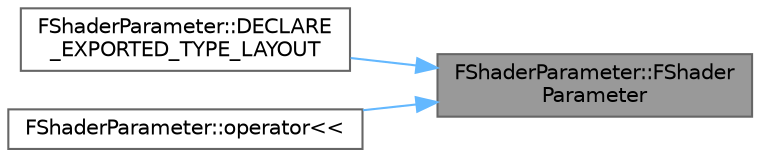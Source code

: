 digraph "FShaderParameter::FShaderParameter"
{
 // INTERACTIVE_SVG=YES
 // LATEX_PDF_SIZE
  bgcolor="transparent";
  edge [fontname=Helvetica,fontsize=10,labelfontname=Helvetica,labelfontsize=10];
  node [fontname=Helvetica,fontsize=10,shape=box,height=0.2,width=0.4];
  rankdir="RL";
  Node1 [id="Node000001",label="FShaderParameter::FShader\lParameter",height=0.2,width=0.4,color="gray40", fillcolor="grey60", style="filled", fontcolor="black",tooltip=" "];
  Node1 -> Node2 [id="edge1_Node000001_Node000002",dir="back",color="steelblue1",style="solid",tooltip=" "];
  Node2 [id="Node000002",label="FShaderParameter::DECLARE\l_EXPORTED_TYPE_LAYOUT",height=0.2,width=0.4,color="grey40", fillcolor="white", style="filled",URL="$d3/db2/classFShaderParameter.html#a71e654f40ce5cc843e2786db0546d56b",tooltip=" "];
  Node1 -> Node3 [id="edge2_Node000001_Node000003",dir="back",color="steelblue1",style="solid",tooltip=" "];
  Node3 [id="Node000003",label="FShaderParameter::operator\<\<",height=0.2,width=0.4,color="grey40", fillcolor="white", style="filled",URL="$d3/db2/classFShaderParameter.html#ae2d8c4964b111d8de5c899680b9273fb",tooltip=" "];
}
